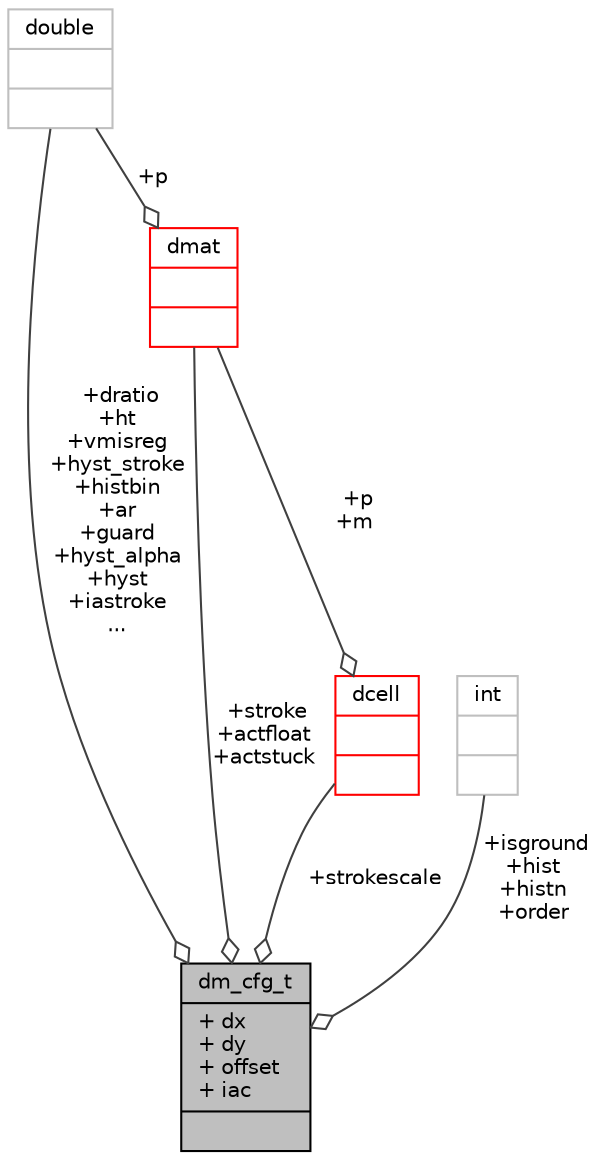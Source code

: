 digraph "dm_cfg_t"
{
 // INTERACTIVE_SVG=YES
  bgcolor="transparent";
  edge [fontname="Helvetica",fontsize="10",labelfontname="Helvetica",labelfontsize="10"];
  node [fontname="Helvetica",fontsize="10",shape=record];
  Node101 [label="{dm_cfg_t\n|+ dx\l+ dy\l+ offset\l+ iac\l|}",height=0.2,width=0.4,color="black", fillcolor="grey75", style="filled", fontcolor="black"];
  Node102 -> Node101 [color="grey25",fontsize="10",style="solid",label=" +strokescale" ,arrowhead="odiamond",fontname="Helvetica"];
  Node102 [label="{dcell\n||}",height=0.2,width=0.4,color="red",URL="$type_8h.html#structdcell"];
  Node110 -> Node102 [color="grey25",fontsize="10",style="solid",label=" +p\n+m" ,arrowhead="odiamond",fontname="Helvetica"];
  Node110 [label="{dmat\n||}",height=0.2,width=0.4,color="red",URL="$type_8h.html#structdmat"];
  Node113 -> Node110 [color="grey25",fontsize="10",style="solid",label=" +p" ,arrowhead="odiamond",fontname="Helvetica"];
  Node113 [label="{double\n||}",height=0.2,width=0.4,color="grey75"];
  Node113 -> Node101 [color="grey25",fontsize="10",style="solid",label=" +dratio\n+ht\n+vmisreg\n+hyst_stroke\n+histbin\n+ar\n+guard\n+hyst_alpha\n+hyst\n+iastroke\n..." ,arrowhead="odiamond",fontname="Helvetica"];
  Node105 -> Node101 [color="grey25",fontsize="10",style="solid",label=" +isground\n+hist\n+histn\n+order" ,arrowhead="odiamond",fontname="Helvetica"];
  Node105 [label="{int\n||}",height=0.2,width=0.4,color="grey75"];
  Node110 -> Node101 [color="grey25",fontsize="10",style="solid",label=" +stroke\n+actfloat\n+actstuck" ,arrowhead="odiamond",fontname="Helvetica"];
}
